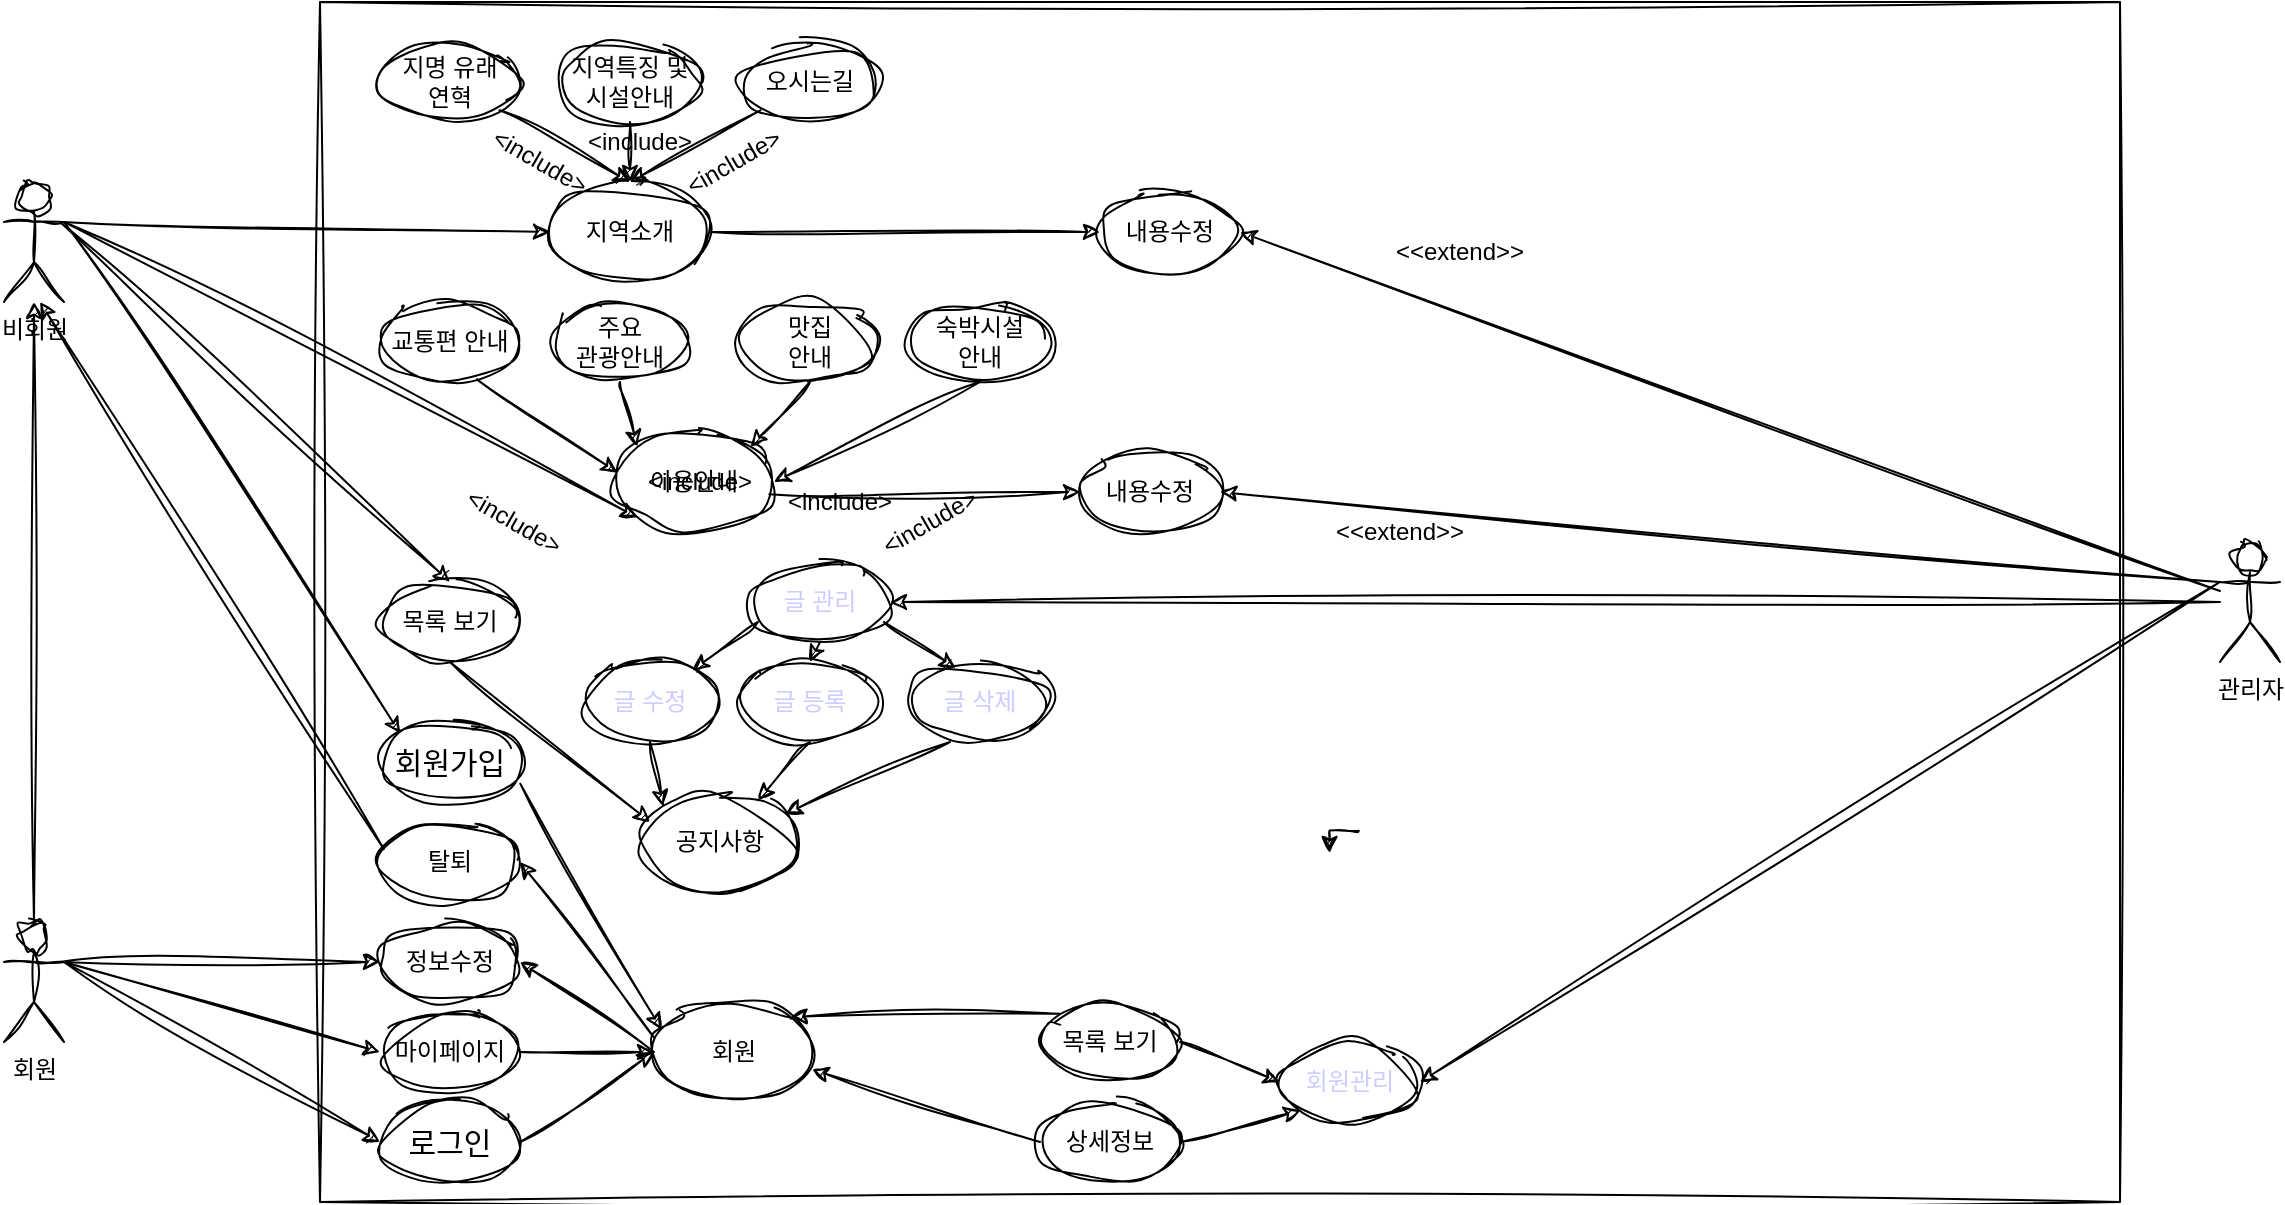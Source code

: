 <mxfile version="24.2.1" type="device">
  <diagram id="W5sBcDYA2gDiPvX7O8nP" name="페이지-1">
    <mxGraphModel dx="2514" dy="918" grid="1" gridSize="10" guides="1" tooltips="1" connect="1" arrows="1" fold="1" page="1" pageScale="1" pageWidth="827" pageHeight="1169" math="0" shadow="0">
      <root>
        <mxCell id="0" />
        <mxCell id="1" parent="0" />
        <mxCell id="yeYjKGH7r__8eMo6vWX3-1" value="회원" style="shape=umlActor;verticalLabelPosition=bottom;verticalAlign=top;html=1;outlineConnect=0;labelBackgroundColor=none;rounded=0;sketch=1;curveFitting=1;jiggle=2;" vertex="1" parent="1">
          <mxGeometry x="-798" y="520" width="30" height="60" as="geometry" />
        </mxCell>
        <mxCell id="yeYjKGH7r__8eMo6vWX3-2" value="비회원" style="shape=umlActor;verticalLabelPosition=bottom;verticalAlign=top;html=1;outlineConnect=0;labelBackgroundColor=none;rounded=0;sketch=1;curveFitting=1;jiggle=2;" vertex="1" parent="1">
          <mxGeometry x="-798" y="150" width="30" height="60" as="geometry" />
        </mxCell>
        <mxCell id="yeYjKGH7r__8eMo6vWX3-3" value="관리자" style="shape=umlActor;verticalLabelPosition=bottom;verticalAlign=top;html=1;outlineConnect=0;labelBackgroundColor=none;rounded=0;sketch=1;curveFitting=1;jiggle=2;" vertex="1" parent="1">
          <mxGeometry x="310" y="330" width="30" height="60" as="geometry" />
        </mxCell>
        <mxCell id="yeYjKGH7r__8eMo6vWX3-7" value="" style="rounded=0;whiteSpace=wrap;html=1;labelBackgroundColor=none;sketch=1;curveFitting=1;jiggle=2;" vertex="1" parent="1">
          <mxGeometry x="-640" y="60" width="900" height="600" as="geometry" />
        </mxCell>
        <mxCell id="yeYjKGH7r__8eMo6vWX3-8" value="지역소개" style="ellipse;whiteSpace=wrap;html=1;labelBackgroundColor=none;rounded=0;sketch=1;curveFitting=1;jiggle=2;" vertex="1" parent="1">
          <mxGeometry x="-525" y="150" width="80" height="50" as="geometry" />
        </mxCell>
        <mxCell id="yeYjKGH7r__8eMo6vWX3-10" value="지명 유래&lt;div&gt;연혁&lt;/div&gt;" style="ellipse;whiteSpace=wrap;html=1;labelBackgroundColor=none;rounded=0;sketch=1;curveFitting=1;jiggle=2;" vertex="1" parent="1">
          <mxGeometry x="-610" y="80" width="70" height="40" as="geometry" />
        </mxCell>
        <mxCell id="yeYjKGH7r__8eMo6vWX3-11" value="지역특징 및 시설안내" style="ellipse;whiteSpace=wrap;html=1;labelBackgroundColor=none;rounded=0;sketch=1;curveFitting=1;jiggle=2;" vertex="1" parent="1">
          <mxGeometry x="-520" y="80" width="70" height="40" as="geometry" />
        </mxCell>
        <mxCell id="yeYjKGH7r__8eMo6vWX3-13" value="오시는길" style="ellipse;whiteSpace=wrap;html=1;labelBackgroundColor=none;rounded=0;sketch=1;curveFitting=1;jiggle=2;" vertex="1" parent="1">
          <mxGeometry x="-430" y="80" width="70" height="40" as="geometry" />
        </mxCell>
        <mxCell id="yeYjKGH7r__8eMo6vWX3-17" value="" style="endArrow=classic;html=1;rounded=0;entryX=0.5;entryY=0;entryDx=0;entryDy=0;exitX=1;exitY=1;exitDx=0;exitDy=0;labelBackgroundColor=none;fontColor=default;sketch=1;curveFitting=1;jiggle=2;" edge="1" parent="1" source="yeYjKGH7r__8eMo6vWX3-10" target="yeYjKGH7r__8eMo6vWX3-8">
          <mxGeometry width="50" height="50" relative="1" as="geometry">
            <mxPoint x="-520" y="430" as="sourcePoint" />
            <mxPoint x="-470" y="380" as="targetPoint" />
          </mxGeometry>
        </mxCell>
        <mxCell id="yeYjKGH7r__8eMo6vWX3-18" value="" style="endArrow=classic;html=1;rounded=0;entryX=0.5;entryY=0;entryDx=0;entryDy=0;exitX=0.5;exitY=1;exitDx=0;exitDy=0;labelBackgroundColor=none;fontColor=default;sketch=1;curveFitting=1;jiggle=2;" edge="1" parent="1" source="yeYjKGH7r__8eMo6vWX3-11" target="yeYjKGH7r__8eMo6vWX3-8">
          <mxGeometry width="50" height="50" relative="1" as="geometry">
            <mxPoint x="-540" y="124" as="sourcePoint" />
            <mxPoint x="-475" y="160" as="targetPoint" />
          </mxGeometry>
        </mxCell>
        <mxCell id="yeYjKGH7r__8eMo6vWX3-19" value="" style="endArrow=classic;html=1;rounded=0;entryX=0.5;entryY=0;entryDx=0;entryDy=0;exitX=0;exitY=1;exitDx=0;exitDy=0;labelBackgroundColor=none;fontColor=default;sketch=1;curveFitting=1;jiggle=2;" edge="1" parent="1" source="yeYjKGH7r__8eMo6vWX3-13" target="yeYjKGH7r__8eMo6vWX3-8">
          <mxGeometry width="50" height="50" relative="1" as="geometry">
            <mxPoint x="-530" y="134" as="sourcePoint" />
            <mxPoint x="-465" y="170" as="targetPoint" />
          </mxGeometry>
        </mxCell>
        <mxCell id="yeYjKGH7r__8eMo6vWX3-21" value="&amp;lt;include&amp;gt;" style="text;html=1;align=center;verticalAlign=middle;whiteSpace=wrap;rounded=0;rotation=30;labelBackgroundColor=none;sketch=1;curveFitting=1;jiggle=2;" vertex="1" parent="1">
          <mxGeometry x="-550" y="130" width="40" height="20" as="geometry" />
        </mxCell>
        <mxCell id="yeYjKGH7r__8eMo6vWX3-22" value="&amp;lt;include&amp;gt;" style="text;html=1;align=center;verticalAlign=middle;whiteSpace=wrap;rounded=0;labelBackgroundColor=none;sketch=1;curveFitting=1;jiggle=2;" vertex="1" parent="1">
          <mxGeometry x="-500" y="120" width="40" height="20" as="geometry" />
        </mxCell>
        <mxCell id="yeYjKGH7r__8eMo6vWX3-23" value="&amp;lt;include&amp;gt;" style="text;html=1;align=center;verticalAlign=middle;whiteSpace=wrap;rounded=0;rotation=-30;labelBackgroundColor=none;sketch=1;curveFitting=1;jiggle=2;" vertex="1" parent="1">
          <mxGeometry x="-453" y="130" width="40" height="20" as="geometry" />
        </mxCell>
        <mxCell id="yeYjKGH7r__8eMo6vWX3-26" value="내용수정" style="ellipse;whiteSpace=wrap;html=1;labelBackgroundColor=none;rounded=0;sketch=1;curveFitting=1;jiggle=2;" vertex="1" parent="1">
          <mxGeometry x="-250" y="155" width="70" height="40" as="geometry" />
        </mxCell>
        <mxCell id="yeYjKGH7r__8eMo6vWX3-28" value="" style="endArrow=classic;html=1;rounded=0;entryX=1;entryY=0.5;entryDx=0;entryDy=0;labelBackgroundColor=none;fontColor=default;sketch=1;curveFitting=1;jiggle=2;" edge="1" parent="1" source="yeYjKGH7r__8eMo6vWX3-3" target="yeYjKGH7r__8eMo6vWX3-26">
          <mxGeometry width="50" height="50" relative="1" as="geometry">
            <mxPoint x="-240" y="390" as="sourcePoint" />
            <mxPoint x="-190" y="340" as="targetPoint" />
          </mxGeometry>
        </mxCell>
        <mxCell id="yeYjKGH7r__8eMo6vWX3-29" value="" style="endArrow=classic;html=1;rounded=0;exitX=1;exitY=0.5;exitDx=0;exitDy=0;entryX=0;entryY=0.5;entryDx=0;entryDy=0;labelBackgroundColor=none;fontColor=default;sketch=1;curveFitting=1;jiggle=2;" edge="1" parent="1" source="yeYjKGH7r__8eMo6vWX3-8" target="yeYjKGH7r__8eMo6vWX3-26">
          <mxGeometry width="50" height="50" relative="1" as="geometry">
            <mxPoint x="-110" y="470" as="sourcePoint" />
            <mxPoint x="-60" y="420" as="targetPoint" />
          </mxGeometry>
        </mxCell>
        <mxCell id="yeYjKGH7r__8eMo6vWX3-30" value="&amp;lt;&amp;lt;extend&amp;gt;&amp;gt;" style="text;html=1;align=center;verticalAlign=middle;whiteSpace=wrap;rounded=0;labelBackgroundColor=none;sketch=1;curveFitting=1;jiggle=2;" vertex="1" parent="1">
          <mxGeometry x="-100" y="170" width="60" height="30" as="geometry" />
        </mxCell>
        <mxCell id="yeYjKGH7r__8eMo6vWX3-31" value="이용안내" style="ellipse;whiteSpace=wrap;html=1;labelBackgroundColor=none;rounded=0;sketch=1;curveFitting=1;jiggle=2;" vertex="1" parent="1">
          <mxGeometry x="-493" y="275" width="80" height="50" as="geometry" />
        </mxCell>
        <mxCell id="yeYjKGH7r__8eMo6vWX3-32" value="교통편 안내" style="ellipse;whiteSpace=wrap;html=1;labelBackgroundColor=none;rounded=0;sketch=1;curveFitting=1;jiggle=2;" vertex="1" parent="1">
          <mxGeometry x="-610" y="210" width="70" height="40" as="geometry" />
        </mxCell>
        <mxCell id="yeYjKGH7r__8eMo6vWX3-33" value="주요&lt;div&gt;관광안내&lt;/div&gt;" style="ellipse;whiteSpace=wrap;html=1;labelBackgroundColor=none;rounded=0;sketch=1;curveFitting=1;jiggle=2;" vertex="1" parent="1">
          <mxGeometry x="-525" y="210" width="70" height="40" as="geometry" />
        </mxCell>
        <mxCell id="yeYjKGH7r__8eMo6vWX3-34" value="맛집&lt;div&gt;안내&lt;/div&gt;" style="ellipse;whiteSpace=wrap;html=1;labelBackgroundColor=none;rounded=0;sketch=1;curveFitting=1;jiggle=2;" vertex="1" parent="1">
          <mxGeometry x="-430" y="210" width="70" height="40" as="geometry" />
        </mxCell>
        <mxCell id="yeYjKGH7r__8eMo6vWX3-35" value="숙박시설&lt;div&gt;안내&lt;/div&gt;" style="ellipse;whiteSpace=wrap;html=1;labelBackgroundColor=none;rounded=0;sketch=1;curveFitting=1;jiggle=2;" vertex="1" parent="1">
          <mxGeometry x="-345" y="210" width="70" height="40" as="geometry" />
        </mxCell>
        <mxCell id="yeYjKGH7r__8eMo6vWX3-36" value="" style="endArrow=classic;html=1;rounded=0;exitX=0.693;exitY=0.967;exitDx=0;exitDy=0;exitPerimeter=0;entryX=0.023;entryY=0.407;entryDx=0;entryDy=0;entryPerimeter=0;labelBackgroundColor=none;fontColor=default;sketch=1;curveFitting=1;jiggle=2;" edge="1" parent="1" source="yeYjKGH7r__8eMo6vWX3-32" target="yeYjKGH7r__8eMo6vWX3-31">
          <mxGeometry width="50" height="50" relative="1" as="geometry">
            <mxPoint x="-370" y="470" as="sourcePoint" />
            <mxPoint x="-320" y="420" as="targetPoint" />
          </mxGeometry>
        </mxCell>
        <mxCell id="yeYjKGH7r__8eMo6vWX3-37" value="" style="endArrow=classic;html=1;rounded=0;exitX=0.5;exitY=1;exitDx=0;exitDy=0;entryX=0;entryY=0;entryDx=0;entryDy=0;labelBackgroundColor=none;fontColor=default;sketch=1;curveFitting=1;jiggle=2;" edge="1" parent="1" source="yeYjKGH7r__8eMo6vWX3-33" target="yeYjKGH7r__8eMo6vWX3-31">
          <mxGeometry width="50" height="50" relative="1" as="geometry">
            <mxPoint x="-551" y="299" as="sourcePoint" />
            <mxPoint x="-468" y="350" as="targetPoint" />
          </mxGeometry>
        </mxCell>
        <mxCell id="yeYjKGH7r__8eMo6vWX3-38" value="" style="endArrow=classic;html=1;rounded=0;exitX=0.5;exitY=1;exitDx=0;exitDy=0;entryX=1;entryY=0;entryDx=0;entryDy=0;labelBackgroundColor=none;fontColor=default;sketch=1;curveFitting=1;jiggle=2;" edge="1" parent="1" source="yeYjKGH7r__8eMo6vWX3-34" target="yeYjKGH7r__8eMo6vWX3-31">
          <mxGeometry width="50" height="50" relative="1" as="geometry">
            <mxPoint x="-478" y="300" as="sourcePoint" />
            <mxPoint x="-458" y="337" as="targetPoint" />
          </mxGeometry>
        </mxCell>
        <mxCell id="yeYjKGH7r__8eMo6vWX3-39" value="" style="endArrow=classic;html=1;rounded=0;exitX=0.5;exitY=1;exitDx=0;exitDy=0;entryX=1;entryY=0.5;entryDx=0;entryDy=0;labelBackgroundColor=none;fontColor=default;sketch=1;curveFitting=1;jiggle=2;" edge="1" parent="1" source="yeYjKGH7r__8eMo6vWX3-35" target="yeYjKGH7r__8eMo6vWX3-31">
          <mxGeometry width="50" height="50" relative="1" as="geometry">
            <mxPoint x="-385" y="300" as="sourcePoint" />
            <mxPoint x="-402" y="337" as="targetPoint" />
          </mxGeometry>
        </mxCell>
        <mxCell id="yeYjKGH7r__8eMo6vWX3-40" value="&amp;lt;include&amp;gt;" style="text;html=1;align=center;verticalAlign=middle;whiteSpace=wrap;rounded=0;rotation=30;labelBackgroundColor=none;sketch=1;curveFitting=1;jiggle=2;" vertex="1" parent="1">
          <mxGeometry x="-563" y="310" width="40" height="20" as="geometry" />
        </mxCell>
        <mxCell id="yeYjKGH7r__8eMo6vWX3-41" value="&amp;lt;include&amp;gt;" style="text;html=1;align=center;verticalAlign=middle;whiteSpace=wrap;rounded=0;rotation=0;labelBackgroundColor=none;sketch=1;curveFitting=1;jiggle=2;" vertex="1" parent="1">
          <mxGeometry x="-400" y="300" width="40" height="20" as="geometry" />
        </mxCell>
        <mxCell id="yeYjKGH7r__8eMo6vWX3-42" value="&amp;lt;include&amp;gt;" style="text;html=1;align=center;verticalAlign=middle;whiteSpace=wrap;rounded=0;rotation=-30;labelBackgroundColor=none;sketch=1;curveFitting=1;jiggle=2;" vertex="1" parent="1">
          <mxGeometry x="-355" y="310" width="40" height="20" as="geometry" />
        </mxCell>
        <mxCell id="yeYjKGH7r__8eMo6vWX3-43" value="&amp;lt;include&amp;gt;" style="text;html=1;align=center;verticalAlign=middle;whiteSpace=wrap;rounded=0;rotation=0;labelBackgroundColor=none;sketch=1;curveFitting=1;jiggle=2;" vertex="1" parent="1">
          <mxGeometry x="-470" y="290" width="40" height="20" as="geometry" />
        </mxCell>
        <mxCell id="yeYjKGH7r__8eMo6vWX3-44" value="내용수정" style="ellipse;whiteSpace=wrap;html=1;labelBackgroundColor=none;rounded=0;sketch=1;curveFitting=1;jiggle=2;" vertex="1" parent="1">
          <mxGeometry x="-260" y="285" width="70" height="40" as="geometry" />
        </mxCell>
        <mxCell id="yeYjKGH7r__8eMo6vWX3-45" value="" style="endArrow=classic;html=1;rounded=0;entryX=0;entryY=0.5;entryDx=0;entryDy=0;exitX=0.971;exitY=0.623;exitDx=0;exitDy=0;exitPerimeter=0;labelBackgroundColor=none;fontColor=default;sketch=1;curveFitting=1;jiggle=2;" edge="1" parent="1" source="yeYjKGH7r__8eMo6vWX3-31" target="yeYjKGH7r__8eMo6vWX3-44">
          <mxGeometry width="50" height="50" relative="1" as="geometry">
            <mxPoint x="-380" y="310" as="sourcePoint" />
            <mxPoint x="-330" y="260" as="targetPoint" />
          </mxGeometry>
        </mxCell>
        <mxCell id="yeYjKGH7r__8eMo6vWX3-47" value="&amp;lt;&amp;lt;extend&amp;gt;&amp;gt;" style="text;html=1;align=center;verticalAlign=middle;whiteSpace=wrap;rounded=0;rotation=0;labelBackgroundColor=none;sketch=1;curveFitting=1;jiggle=2;" vertex="1" parent="1">
          <mxGeometry x="-130" y="310" width="60" height="30" as="geometry" />
        </mxCell>
        <mxCell id="yeYjKGH7r__8eMo6vWX3-48" value="공지사항" style="ellipse;whiteSpace=wrap;html=1;labelBackgroundColor=none;rounded=0;sketch=1;curveFitting=1;jiggle=2;" vertex="1" parent="1">
          <mxGeometry x="-480" y="455" width="80" height="50" as="geometry" />
        </mxCell>
        <mxCell id="yeYjKGH7r__8eMo6vWX3-49" value="목록 보기" style="ellipse;whiteSpace=wrap;html=1;labelBackgroundColor=none;rounded=0;sketch=1;curveFitting=1;jiggle=2;" vertex="1" parent="1">
          <mxGeometry x="-610" y="350" width="70" height="40" as="geometry" />
        </mxCell>
        <mxCell id="yeYjKGH7r__8eMo6vWX3-50" value="목록 보기" style="ellipse;whiteSpace=wrap;html=1;labelBackgroundColor=none;rounded=0;sketch=1;curveFitting=1;jiggle=2;" vertex="1" parent="1">
          <mxGeometry x="-280" y="560" width="70" height="40" as="geometry" />
        </mxCell>
        <mxCell id="yeYjKGH7r__8eMo6vWX3-51" value="" style="endArrow=classic;html=1;rounded=0;exitX=1;exitY=0.333;exitDx=0;exitDy=0;exitPerimeter=0;entryX=0;entryY=0.5;entryDx=0;entryDy=0;labelBackgroundColor=none;fontColor=default;sketch=1;curveFitting=1;jiggle=2;" edge="1" parent="1" source="yeYjKGH7r__8eMo6vWX3-2" target="yeYjKGH7r__8eMo6vWX3-8">
          <mxGeometry width="50" height="50" relative="1" as="geometry">
            <mxPoint x="-570" y="370" as="sourcePoint" />
            <mxPoint x="-520" y="320" as="targetPoint" />
          </mxGeometry>
        </mxCell>
        <mxCell id="yeYjKGH7r__8eMo6vWX3-52" value="" style="endArrow=classic;html=1;rounded=0;entryX=0;entryY=1;entryDx=0;entryDy=0;exitX=1;exitY=0.333;exitDx=0;exitDy=0;exitPerimeter=0;labelBackgroundColor=none;fontColor=default;sketch=1;curveFitting=1;jiggle=2;" edge="1" parent="1" source="yeYjKGH7r__8eMo6vWX3-2" target="yeYjKGH7r__8eMo6vWX3-31">
          <mxGeometry width="50" height="50" relative="1" as="geometry">
            <mxPoint x="-760" y="140" as="sourcePoint" />
            <mxPoint x="-515" y="185" as="targetPoint" />
          </mxGeometry>
        </mxCell>
        <mxCell id="yeYjKGH7r__8eMo6vWX3-53" value="" style="endArrow=classic;html=1;rounded=0;entryX=0.5;entryY=0;entryDx=0;entryDy=0;labelBackgroundColor=none;fontColor=default;sketch=1;curveFitting=1;jiggle=2;" edge="1" parent="1" target="yeYjKGH7r__8eMo6vWX3-49">
          <mxGeometry width="50" height="50" relative="1" as="geometry">
            <mxPoint x="-770" y="170" as="sourcePoint" />
            <mxPoint x="-458" y="373" as="targetPoint" />
          </mxGeometry>
        </mxCell>
        <mxCell id="yeYjKGH7r__8eMo6vWX3-57" value="&lt;font style=&quot;font-size: 15px;&quot;&gt;로그인&lt;/font&gt;" style="ellipse;whiteSpace=wrap;html=1;labelBackgroundColor=none;rounded=0;sketch=1;curveFitting=1;jiggle=2;" vertex="1" parent="1">
          <mxGeometry x="-610" y="610" width="70" height="40" as="geometry" />
        </mxCell>
        <mxCell id="yeYjKGH7r__8eMo6vWX3-58" value="회원" style="ellipse;whiteSpace=wrap;html=1;labelBackgroundColor=none;rounded=0;sketch=1;curveFitting=1;jiggle=2;" vertex="1" parent="1">
          <mxGeometry x="-473" y="560" width="80" height="50" as="geometry" />
        </mxCell>
        <mxCell id="yeYjKGH7r__8eMo6vWX3-59" value="&lt;font style=&quot;font-size: 15px;&quot;&gt;회원가입&lt;/font&gt;" style="ellipse;whiteSpace=wrap;html=1;labelBackgroundColor=none;rounded=0;sketch=1;curveFitting=1;jiggle=2;" vertex="1" parent="1">
          <mxGeometry x="-610" y="420" width="70" height="40" as="geometry" />
        </mxCell>
        <mxCell id="yeYjKGH7r__8eMo6vWX3-60" value="" style="endArrow=classic;html=1;rounded=0;exitX=0.5;exitY=0;exitDx=0;exitDy=0;exitPerimeter=0;labelBackgroundColor=none;fontColor=default;sketch=1;curveFitting=1;jiggle=2;" edge="1" parent="1" source="yeYjKGH7r__8eMo6vWX3-1" target="yeYjKGH7r__8eMo6vWX3-2">
          <mxGeometry width="50" height="50" relative="1" as="geometry">
            <mxPoint x="-690" y="370" as="sourcePoint" />
            <mxPoint x="-640" y="320" as="targetPoint" />
          </mxGeometry>
        </mxCell>
        <mxCell id="yeYjKGH7r__8eMo6vWX3-61" value="" style="endArrow=classic;html=1;rounded=0;exitX=1;exitY=0.333;exitDx=0;exitDy=0;exitPerimeter=0;entryX=0;entryY=0.5;entryDx=0;entryDy=0;labelBackgroundColor=none;fontColor=default;sketch=1;curveFitting=1;jiggle=2;" edge="1" parent="1" source="yeYjKGH7r__8eMo6vWX3-1" target="yeYjKGH7r__8eMo6vWX3-57">
          <mxGeometry width="50" height="50" relative="1" as="geometry">
            <mxPoint x="-690" y="370" as="sourcePoint" />
            <mxPoint x="-640" y="320" as="targetPoint" />
          </mxGeometry>
        </mxCell>
        <mxCell id="yeYjKGH7r__8eMo6vWX3-62" value="" style="endArrow=classic;html=1;rounded=0;entryX=0;entryY=0;entryDx=0;entryDy=0;exitX=1;exitY=0.333;exitDx=0;exitDy=0;exitPerimeter=0;labelBackgroundColor=none;fontColor=default;sketch=1;curveFitting=1;jiggle=2;" edge="1" parent="1" source="yeYjKGH7r__8eMo6vWX3-2" target="yeYjKGH7r__8eMo6vWX3-59">
          <mxGeometry width="50" height="50" relative="1" as="geometry">
            <mxPoint x="-770" y="160" as="sourcePoint" />
            <mxPoint x="-640" y="320" as="targetPoint" />
          </mxGeometry>
        </mxCell>
        <mxCell id="yeYjKGH7r__8eMo6vWX3-67" value="&lt;span style=&quot;color: rgb(204, 204, 255);&quot;&gt;글 수정&lt;/span&gt;" style="ellipse;whiteSpace=wrap;html=1;labelBackgroundColor=none;rounded=0;sketch=1;curveFitting=1;jiggle=2;" vertex="1" parent="1">
          <mxGeometry x="-510" y="390" width="70" height="40" as="geometry" />
        </mxCell>
        <mxCell id="yeYjKGH7r__8eMo6vWX3-68" value="&lt;span style=&quot;color: rgb(204, 204, 255);&quot;&gt;글 등록&lt;/span&gt;" style="ellipse;whiteSpace=wrap;html=1;labelBackgroundColor=none;rounded=0;sketch=1;curveFitting=1;jiggle=2;" vertex="1" parent="1">
          <mxGeometry x="-430" y="390" width="70" height="40" as="geometry" />
        </mxCell>
        <mxCell id="yeYjKGH7r__8eMo6vWX3-69" value="&lt;span style=&quot;color: rgb(204, 204, 255);&quot;&gt;글 삭제&lt;/span&gt;" style="ellipse;whiteSpace=wrap;html=1;labelBackgroundColor=none;rounded=0;sketch=1;curveFitting=1;jiggle=2;" vertex="1" parent="1">
          <mxGeometry x="-345" y="390" width="70" height="40" as="geometry" />
        </mxCell>
        <mxCell id="yeYjKGH7r__8eMo6vWX3-70" value="" style="endArrow=classic;html=1;rounded=0;exitX=0.5;exitY=1;exitDx=0;exitDy=0;entryX=0.063;entryY=0.3;entryDx=0;entryDy=0;entryPerimeter=0;labelBackgroundColor=none;fontColor=default;sketch=1;curveFitting=1;jiggle=2;" edge="1" parent="1" source="yeYjKGH7r__8eMo6vWX3-49" target="yeYjKGH7r__8eMo6vWX3-48">
          <mxGeometry width="50" height="50" relative="1" as="geometry">
            <mxPoint x="-330" y="370" as="sourcePoint" />
            <mxPoint x="-280" y="320" as="targetPoint" />
          </mxGeometry>
        </mxCell>
        <mxCell id="yeYjKGH7r__8eMo6vWX3-71" value="" style="endArrow=classic;html=1;rounded=0;exitX=0.5;exitY=1;exitDx=0;exitDy=0;entryX=0;entryY=0;entryDx=0;entryDy=0;labelBackgroundColor=none;fontColor=default;sketch=1;curveFitting=1;jiggle=2;" edge="1" parent="1" source="yeYjKGH7r__8eMo6vWX3-67" target="yeYjKGH7r__8eMo6vWX3-48">
          <mxGeometry width="50" height="50" relative="1" as="geometry">
            <mxPoint x="-555" y="430" as="sourcePoint" />
            <mxPoint x="-465" y="465" as="targetPoint" />
          </mxGeometry>
        </mxCell>
        <mxCell id="yeYjKGH7r__8eMo6vWX3-72" value="" style="endArrow=classic;html=1;rounded=0;exitX=0.5;exitY=1;exitDx=0;exitDy=0;entryX=0.738;entryY=0.08;entryDx=0;entryDy=0;entryPerimeter=0;labelBackgroundColor=none;fontColor=default;sketch=1;curveFitting=1;jiggle=2;" edge="1" parent="1" source="yeYjKGH7r__8eMo6vWX3-68" target="yeYjKGH7r__8eMo6vWX3-48">
          <mxGeometry width="50" height="50" relative="1" as="geometry">
            <mxPoint x="-545" y="440" as="sourcePoint" />
            <mxPoint x="-455" y="475" as="targetPoint" />
          </mxGeometry>
        </mxCell>
        <mxCell id="yeYjKGH7r__8eMo6vWX3-73" value="" style="endArrow=classic;html=1;rounded=0;exitX=0.286;exitY=1;exitDx=0;exitDy=0;exitPerimeter=0;labelBackgroundColor=none;fontColor=default;sketch=1;curveFitting=1;jiggle=2;" edge="1" parent="1" source="yeYjKGH7r__8eMo6vWX3-69" target="yeYjKGH7r__8eMo6vWX3-48">
          <mxGeometry width="50" height="50" relative="1" as="geometry">
            <mxPoint x="-535" y="450" as="sourcePoint" />
            <mxPoint x="-400" y="480" as="targetPoint" />
          </mxGeometry>
        </mxCell>
        <mxCell id="yeYjKGH7r__8eMo6vWX3-75" value="&lt;font color=&quot;#ccccff&quot;&gt;글 관리&lt;/font&gt;" style="ellipse;whiteSpace=wrap;html=1;labelBackgroundColor=none;rounded=0;sketch=1;curveFitting=1;jiggle=2;fontColor=#373763;" vertex="1" parent="1">
          <mxGeometry x="-425" y="340" width="70" height="40" as="geometry" />
        </mxCell>
        <mxCell id="yeYjKGH7r__8eMo6vWX3-77" value="" style="endArrow=classic;html=1;rounded=0;exitX=0.057;exitY=0.75;exitDx=0;exitDy=0;exitPerimeter=0;labelBackgroundColor=none;fontColor=default;sketch=1;curveFitting=1;jiggle=2;" edge="1" parent="1" source="yeYjKGH7r__8eMo6vWX3-75" target="yeYjKGH7r__8eMo6vWX3-67">
          <mxGeometry width="50" height="50" relative="1" as="geometry">
            <mxPoint x="-420" y="370" as="sourcePoint" />
            <mxPoint x="-370" y="320" as="targetPoint" />
          </mxGeometry>
        </mxCell>
        <mxCell id="yeYjKGH7r__8eMo6vWX3-78" value="" style="endArrow=classic;html=1;rounded=0;exitX=0.5;exitY=1;exitDx=0;exitDy=0;entryX=0.5;entryY=0;entryDx=0;entryDy=0;labelBackgroundColor=none;fontColor=default;sketch=1;curveFitting=1;jiggle=2;" edge="1" parent="1" source="yeYjKGH7r__8eMo6vWX3-75" target="yeYjKGH7r__8eMo6vWX3-68">
          <mxGeometry width="50" height="50" relative="1" as="geometry">
            <mxPoint x="-411" y="410" as="sourcePoint" />
            <mxPoint x="-447" y="443" as="targetPoint" />
          </mxGeometry>
        </mxCell>
        <mxCell id="yeYjKGH7r__8eMo6vWX3-79" value="" style="endArrow=classic;html=1;rounded=0;exitX=0.957;exitY=0.75;exitDx=0;exitDy=0;exitPerimeter=0;entryX=0.329;entryY=0.075;entryDx=0;entryDy=0;entryPerimeter=0;labelBackgroundColor=none;fontColor=default;sketch=1;curveFitting=1;jiggle=2;" edge="1" parent="1" source="yeYjKGH7r__8eMo6vWX3-75" target="yeYjKGH7r__8eMo6vWX3-69">
          <mxGeometry width="50" height="50" relative="1" as="geometry">
            <mxPoint x="-401" y="420" as="sourcePoint" />
            <mxPoint x="-437" y="453" as="targetPoint" />
          </mxGeometry>
        </mxCell>
        <mxCell id="yeYjKGH7r__8eMo6vWX3-80" value="" style="endArrow=classic;html=1;rounded=0;entryX=1;entryY=0.5;entryDx=0;entryDy=0;labelBackgroundColor=none;fontColor=default;sketch=1;curveFitting=1;jiggle=2;" edge="1" parent="1" source="yeYjKGH7r__8eMo6vWX3-3" target="yeYjKGH7r__8eMo6vWX3-75">
          <mxGeometry width="50" height="50" relative="1" as="geometry">
            <mxPoint x="-391" y="430" as="sourcePoint" />
            <mxPoint x="-427" y="463" as="targetPoint" />
          </mxGeometry>
        </mxCell>
        <mxCell id="yeYjKGH7r__8eMo6vWX3-82" value="" style="endArrow=classic;html=1;rounded=0;exitX=0;exitY=0.333;exitDx=0;exitDy=0;exitPerimeter=0;entryX=1;entryY=0.5;entryDx=0;entryDy=0;labelBackgroundColor=none;fontColor=default;sketch=1;curveFitting=1;jiggle=2;" edge="1" parent="1" source="yeYjKGH7r__8eMo6vWX3-3" target="yeYjKGH7r__8eMo6vWX3-44">
          <mxGeometry width="50" height="50" relative="1" as="geometry">
            <mxPoint x="-50" y="320" as="sourcePoint" />
            <mxPoint y="270" as="targetPoint" />
          </mxGeometry>
        </mxCell>
        <mxCell id="yeYjKGH7r__8eMo6vWX3-84" value="" style="endArrow=classic;html=1;rounded=0;sketch=1;hachureGap=4;jiggle=2;curveFitting=1;fontFamily=Architects Daughter;fontSource=https%3A%2F%2Ffonts.googleapis.com%2Fcss%3Ffamily%3DArchitects%2BDaughter;exitX=1;exitY=0.5;exitDx=0;exitDy=0;entryX=0;entryY=0.5;entryDx=0;entryDy=0;" edge="1" parent="1" source="yeYjKGH7r__8eMo6vWX3-57" target="yeYjKGH7r__8eMo6vWX3-58">
          <mxGeometry width="50" height="50" relative="1" as="geometry">
            <mxPoint x="-470" y="630" as="sourcePoint" />
            <mxPoint x="-420" y="580" as="targetPoint" />
          </mxGeometry>
        </mxCell>
        <mxCell id="yeYjKGH7r__8eMo6vWX3-85" value="" style="endArrow=classic;html=1;rounded=0;sketch=1;hachureGap=4;jiggle=2;curveFitting=1;fontFamily=Architects Daughter;fontSource=https%3A%2F%2Ffonts.googleapis.com%2Fcss%3Ffamily%3DArchitects%2BDaughter;exitX=1.002;exitY=0.771;exitDx=0;exitDy=0;exitPerimeter=0;entryX=0.046;entryY=0.275;entryDx=0;entryDy=0;entryPerimeter=0;" edge="1" parent="1" source="yeYjKGH7r__8eMo6vWX3-59" target="yeYjKGH7r__8eMo6vWX3-58">
          <mxGeometry width="50" height="50" relative="1" as="geometry">
            <mxPoint x="-470" y="630" as="sourcePoint" />
            <mxPoint x="-420" y="580" as="targetPoint" />
          </mxGeometry>
        </mxCell>
        <mxCell id="yeYjKGH7r__8eMo6vWX3-87" value="&lt;font color=&quot;#ccccff&quot;&gt;회원관리&lt;/font&gt;" style="ellipse;whiteSpace=wrap;html=1;labelBackgroundColor=none;rounded=0;sketch=1;curveFitting=1;jiggle=2;fontColor=#373763;" vertex="1" parent="1">
          <mxGeometry x="-160" y="580" width="70" height="40" as="geometry" />
        </mxCell>
        <mxCell id="yeYjKGH7r__8eMo6vWX3-88" value="탈퇴" style="ellipse;whiteSpace=wrap;html=1;labelBackgroundColor=none;rounded=0;sketch=1;curveFitting=1;jiggle=2;" vertex="1" parent="1">
          <mxGeometry x="-610" y="470" width="70" height="40" as="geometry" />
        </mxCell>
        <mxCell id="yeYjKGH7r__8eMo6vWX3-89" value="" style="endArrow=classic;html=1;rounded=0;sketch=1;hachureGap=4;jiggle=2;curveFitting=1;fontFamily=Architects Daughter;fontSource=https%3A%2F%2Ffonts.googleapis.com%2Fcss%3Ffamily%3DArchitects%2BDaughter;entryX=1;entryY=0.5;entryDx=0;entryDy=0;exitX=0.002;exitY=0.358;exitDx=0;exitDy=0;exitPerimeter=0;" edge="1" parent="1" source="yeYjKGH7r__8eMo6vWX3-58" target="yeYjKGH7r__8eMo6vWX3-88">
          <mxGeometry width="50" height="50" relative="1" as="geometry">
            <mxPoint x="-470" y="510" as="sourcePoint" />
            <mxPoint x="-420" y="460" as="targetPoint" />
          </mxGeometry>
        </mxCell>
        <mxCell id="yeYjKGH7r__8eMo6vWX3-90" value="" style="endArrow=classic;html=1;rounded=0;sketch=1;hachureGap=4;jiggle=2;curveFitting=1;fontFamily=Architects Daughter;fontSource=https%3A%2F%2Ffonts.googleapis.com%2Fcss%3Ffamily%3DArchitects%2BDaughter;exitX=0.027;exitY=0.337;exitDx=0;exitDy=0;exitPerimeter=0;" edge="1" parent="1" source="yeYjKGH7r__8eMo6vWX3-88">
          <mxGeometry width="50" height="50" relative="1" as="geometry">
            <mxPoint x="-470" y="510" as="sourcePoint" />
            <mxPoint x="-780" y="210" as="targetPoint" />
          </mxGeometry>
        </mxCell>
        <mxCell id="yeYjKGH7r__8eMo6vWX3-91" value="정보수정" style="ellipse;whiteSpace=wrap;html=1;labelBackgroundColor=none;rounded=0;sketch=1;curveFitting=1;jiggle=2;" vertex="1" parent="1">
          <mxGeometry x="-610" y="520" width="70" height="40" as="geometry" />
        </mxCell>
        <mxCell id="yeYjKGH7r__8eMo6vWX3-92" value="" style="endArrow=classic;html=1;rounded=0;sketch=1;hachureGap=4;jiggle=2;curveFitting=1;fontFamily=Architects Daughter;fontSource=https%3A%2F%2Ffonts.googleapis.com%2Fcss%3Ffamily%3DArchitects%2BDaughter;entryX=1;entryY=0.5;entryDx=0;entryDy=0;exitX=0;exitY=0.5;exitDx=0;exitDy=0;" edge="1" parent="1" source="yeYjKGH7r__8eMo6vWX3-58" target="yeYjKGH7r__8eMo6vWX3-91">
          <mxGeometry width="50" height="50" relative="1" as="geometry">
            <mxPoint x="-480" y="620" as="sourcePoint" />
            <mxPoint x="-420" y="460" as="targetPoint" />
          </mxGeometry>
        </mxCell>
        <mxCell id="yeYjKGH7r__8eMo6vWX3-94" value="상세정보" style="ellipse;whiteSpace=wrap;html=1;labelBackgroundColor=none;rounded=0;sketch=1;curveFitting=1;jiggle=2;" vertex="1" parent="1">
          <mxGeometry x="-280" y="610" width="70" height="40" as="geometry" />
        </mxCell>
        <mxCell id="yeYjKGH7r__8eMo6vWX3-96" value="" style="endArrow=classic;html=1;rounded=0;sketch=1;hachureGap=4;jiggle=2;curveFitting=1;fontFamily=Architects Daughter;fontSource=https%3A%2F%2Ffonts.googleapis.com%2Fcss%3Ffamily%3DArchitects%2BDaughter;entryX=0;entryY=0.5;entryDx=0;entryDy=0;" edge="1" parent="1" target="yeYjKGH7r__8eMo6vWX3-91">
          <mxGeometry width="50" height="50" relative="1" as="geometry">
            <mxPoint x="-770" y="540" as="sourcePoint" />
            <mxPoint x="-420" y="460" as="targetPoint" />
          </mxGeometry>
        </mxCell>
        <mxCell id="yeYjKGH7r__8eMo6vWX3-97" style="edgeStyle=orthogonalEdgeStyle;rounded=0;sketch=1;hachureGap=4;jiggle=2;curveFitting=1;orthogonalLoop=1;jettySize=auto;html=1;exitX=1;exitY=1;exitDx=0;exitDy=0;entryX=0.64;entryY=1.138;entryDx=0;entryDy=0;entryPerimeter=0;fontFamily=Architects Daughter;fontSource=https%3A%2F%2Ffonts.googleapis.com%2Fcss%3Ffamily%3DArchitects%2BDaughter;" edge="1" parent="1">
          <mxGeometry relative="1" as="geometry">
            <mxPoint x="-120.569" y="474.322" as="sourcePoint" />
            <mxPoint x="-135.2" y="485.52" as="targetPoint" />
          </mxGeometry>
        </mxCell>
        <mxCell id="yeYjKGH7r__8eMo6vWX3-98" value="" style="endArrow=classic;html=1;rounded=0;sketch=1;hachureGap=4;jiggle=2;curveFitting=1;fontFamily=Architects Daughter;fontSource=https%3A%2F%2Ffonts.googleapis.com%2Fcss%3Ffamily%3DArchitects%2BDaughter;exitX=0;exitY=0.333;exitDx=0;exitDy=0;exitPerimeter=0;entryX=1;entryY=0.5;entryDx=0;entryDy=0;" edge="1" parent="1" source="yeYjKGH7r__8eMo6vWX3-3" target="yeYjKGH7r__8eMo6vWX3-87">
          <mxGeometry width="50" height="50" relative="1" as="geometry">
            <mxPoint x="-470" y="510" as="sourcePoint" />
            <mxPoint x="-420" y="460" as="targetPoint" />
          </mxGeometry>
        </mxCell>
        <mxCell id="yeYjKGH7r__8eMo6vWX3-100" value="" style="endArrow=classic;html=1;rounded=0;sketch=1;hachureGap=4;jiggle=2;curveFitting=1;fontFamily=Architects Daughter;fontSource=https%3A%2F%2Ffonts.googleapis.com%2Fcss%3Ffamily%3DArchitects%2BDaughter;exitX=1;exitY=0.5;exitDx=0;exitDy=0;entryX=0;entryY=0.5;entryDx=0;entryDy=0;" edge="1" parent="1" source="yeYjKGH7r__8eMo6vWX3-50" target="yeYjKGH7r__8eMo6vWX3-87">
          <mxGeometry width="50" height="50" relative="1" as="geometry">
            <mxPoint x="-470" y="510" as="sourcePoint" />
            <mxPoint x="-420" y="460" as="targetPoint" />
          </mxGeometry>
        </mxCell>
        <mxCell id="yeYjKGH7r__8eMo6vWX3-101" value="" style="endArrow=classic;html=1;rounded=0;sketch=1;hachureGap=4;jiggle=2;curveFitting=1;fontFamily=Architects Daughter;fontSource=https%3A%2F%2Ffonts.googleapis.com%2Fcss%3Ffamily%3DArchitects%2BDaughter;exitX=1;exitY=0.5;exitDx=0;exitDy=0;entryX=0;entryY=1;entryDx=0;entryDy=0;" edge="1" parent="1" source="yeYjKGH7r__8eMo6vWX3-94" target="yeYjKGH7r__8eMo6vWX3-87">
          <mxGeometry width="50" height="50" relative="1" as="geometry">
            <mxPoint x="-200" y="590" as="sourcePoint" />
            <mxPoint x="-150" y="610" as="targetPoint" />
          </mxGeometry>
        </mxCell>
        <mxCell id="yeYjKGH7r__8eMo6vWX3-102" value="" style="endArrow=classic;html=1;rounded=0;sketch=1;hachureGap=4;jiggle=2;curveFitting=1;fontFamily=Architects Daughter;fontSource=https%3A%2F%2Ffonts.googleapis.com%2Fcss%3Ffamily%3DArchitects%2BDaughter;exitX=0;exitY=0;exitDx=0;exitDy=0;entryX=1;entryY=0;entryDx=0;entryDy=0;" edge="1" parent="1" source="yeYjKGH7r__8eMo6vWX3-50" target="yeYjKGH7r__8eMo6vWX3-58">
          <mxGeometry width="50" height="50" relative="1" as="geometry">
            <mxPoint x="-200" y="640" as="sourcePoint" />
            <mxPoint x="-139" y="624" as="targetPoint" />
          </mxGeometry>
        </mxCell>
        <mxCell id="yeYjKGH7r__8eMo6vWX3-103" value="" style="endArrow=classic;html=1;rounded=0;sketch=1;hachureGap=4;jiggle=2;curveFitting=1;fontFamily=Architects Daughter;fontSource=https%3A%2F%2Ffonts.googleapis.com%2Fcss%3Ffamily%3DArchitects%2BDaughter;exitX=0;exitY=0.5;exitDx=0;exitDy=0;entryX=0.988;entryY=0.675;entryDx=0;entryDy=0;entryPerimeter=0;" edge="1" parent="1" source="yeYjKGH7r__8eMo6vWX3-94" target="yeYjKGH7r__8eMo6vWX3-58">
          <mxGeometry width="50" height="50" relative="1" as="geometry">
            <mxPoint x="-259" y="576" as="sourcePoint" />
            <mxPoint x="-395" y="577" as="targetPoint" />
          </mxGeometry>
        </mxCell>
        <mxCell id="yeYjKGH7r__8eMo6vWX3-104" value="마이페이지" style="ellipse;whiteSpace=wrap;html=1;labelBackgroundColor=none;rounded=0;sketch=1;curveFitting=1;jiggle=2;" vertex="1" parent="1">
          <mxGeometry x="-610" y="565" width="70" height="40" as="geometry" />
        </mxCell>
        <mxCell id="yeYjKGH7r__8eMo6vWX3-105" value="" style="endArrow=classic;html=1;rounded=0;sketch=1;hachureGap=4;jiggle=2;curveFitting=1;fontFamily=Architects Daughter;fontSource=https%3A%2F%2Ffonts.googleapis.com%2Fcss%3Ffamily%3DArchitects%2BDaughter;exitX=1;exitY=0.5;exitDx=0;exitDy=0;" edge="1" parent="1" source="yeYjKGH7r__8eMo6vWX3-104" target="yeYjKGH7r__8eMo6vWX3-58">
          <mxGeometry width="50" height="50" relative="1" as="geometry">
            <mxPoint x="-470" y="510" as="sourcePoint" />
            <mxPoint x="-420" y="460" as="targetPoint" />
          </mxGeometry>
        </mxCell>
        <mxCell id="yeYjKGH7r__8eMo6vWX3-106" value="" style="endArrow=classic;html=1;rounded=0;sketch=1;hachureGap=4;jiggle=2;curveFitting=1;fontFamily=Architects Daughter;fontSource=https%3A%2F%2Ffonts.googleapis.com%2Fcss%3Ffamily%3DArchitects%2BDaughter;exitX=1;exitY=0.333;exitDx=0;exitDy=0;exitPerimeter=0;entryX=0;entryY=0.5;entryDx=0;entryDy=0;" edge="1" parent="1" source="yeYjKGH7r__8eMo6vWX3-1" target="yeYjKGH7r__8eMo6vWX3-104">
          <mxGeometry width="50" height="50" relative="1" as="geometry">
            <mxPoint x="-530" y="595" as="sourcePoint" />
            <mxPoint x="-680" y="560" as="targetPoint" />
          </mxGeometry>
        </mxCell>
      </root>
    </mxGraphModel>
  </diagram>
</mxfile>
